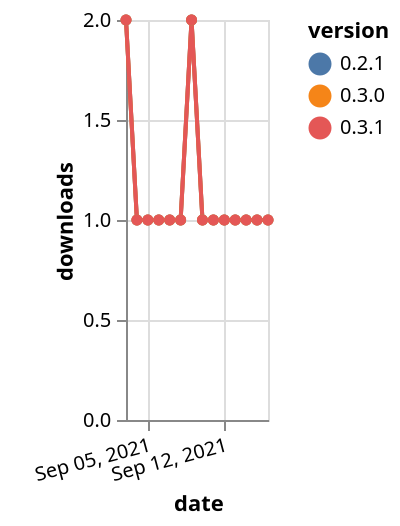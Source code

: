 {"$schema": "https://vega.github.io/schema/vega-lite/v5.json", "description": "A simple bar chart with embedded data.", "data": {"values": [{"date": "2021-09-03", "total": 100, "delta": 2, "version": "0.2.1"}, {"date": "2021-09-04", "total": 101, "delta": 1, "version": "0.2.1"}, {"date": "2021-09-05", "total": 102, "delta": 1, "version": "0.2.1"}, {"date": "2021-09-06", "total": 103, "delta": 1, "version": "0.2.1"}, {"date": "2021-09-07", "total": 104, "delta": 1, "version": "0.2.1"}, {"date": "2021-09-08", "total": 105, "delta": 1, "version": "0.2.1"}, {"date": "2021-09-09", "total": 107, "delta": 2, "version": "0.2.1"}, {"date": "2021-09-10", "total": 108, "delta": 1, "version": "0.2.1"}, {"date": "2021-09-11", "total": 109, "delta": 1, "version": "0.2.1"}, {"date": "2021-09-12", "total": 110, "delta": 1, "version": "0.2.1"}, {"date": "2021-09-13", "total": 111, "delta": 1, "version": "0.2.1"}, {"date": "2021-09-14", "total": 112, "delta": 1, "version": "0.2.1"}, {"date": "2021-09-15", "total": 113, "delta": 1, "version": "0.2.1"}, {"date": "2021-09-16", "total": 114, "delta": 1, "version": "0.2.1"}, {"date": "2021-09-03", "total": 47, "delta": 2, "version": "0.3.0"}, {"date": "2021-09-04", "total": 48, "delta": 1, "version": "0.3.0"}, {"date": "2021-09-05", "total": 49, "delta": 1, "version": "0.3.0"}, {"date": "2021-09-06", "total": 50, "delta": 1, "version": "0.3.0"}, {"date": "2021-09-07", "total": 51, "delta": 1, "version": "0.3.0"}, {"date": "2021-09-08", "total": 52, "delta": 1, "version": "0.3.0"}, {"date": "2021-09-09", "total": 54, "delta": 2, "version": "0.3.0"}, {"date": "2021-09-10", "total": 55, "delta": 1, "version": "0.3.0"}, {"date": "2021-09-11", "total": 56, "delta": 1, "version": "0.3.0"}, {"date": "2021-09-12", "total": 57, "delta": 1, "version": "0.3.0"}, {"date": "2021-09-13", "total": 58, "delta": 1, "version": "0.3.0"}, {"date": "2021-09-14", "total": 59, "delta": 1, "version": "0.3.0"}, {"date": "2021-09-15", "total": 60, "delta": 1, "version": "0.3.0"}, {"date": "2021-09-16", "total": 61, "delta": 1, "version": "0.3.0"}, {"date": "2021-09-03", "total": 33, "delta": 2, "version": "0.3.1"}, {"date": "2021-09-04", "total": 34, "delta": 1, "version": "0.3.1"}, {"date": "2021-09-05", "total": 35, "delta": 1, "version": "0.3.1"}, {"date": "2021-09-06", "total": 36, "delta": 1, "version": "0.3.1"}, {"date": "2021-09-07", "total": 37, "delta": 1, "version": "0.3.1"}, {"date": "2021-09-08", "total": 38, "delta": 1, "version": "0.3.1"}, {"date": "2021-09-09", "total": 40, "delta": 2, "version": "0.3.1"}, {"date": "2021-09-10", "total": 41, "delta": 1, "version": "0.3.1"}, {"date": "2021-09-11", "total": 42, "delta": 1, "version": "0.3.1"}, {"date": "2021-09-12", "total": 43, "delta": 1, "version": "0.3.1"}, {"date": "2021-09-13", "total": 44, "delta": 1, "version": "0.3.1"}, {"date": "2021-09-14", "total": 45, "delta": 1, "version": "0.3.1"}, {"date": "2021-09-15", "total": 46, "delta": 1, "version": "0.3.1"}, {"date": "2021-09-16", "total": 47, "delta": 1, "version": "0.3.1"}]}, "width": "container", "mark": {"type": "line", "point": {"filled": true}}, "encoding": {"x": {"field": "date", "type": "temporal", "timeUnit": "yearmonthdate", "title": "date", "axis": {"labelAngle": -15}}, "y": {"field": "delta", "type": "quantitative", "title": "downloads"}, "color": {"field": "version", "type": "nominal"}, "tooltip": {"field": "delta"}}}